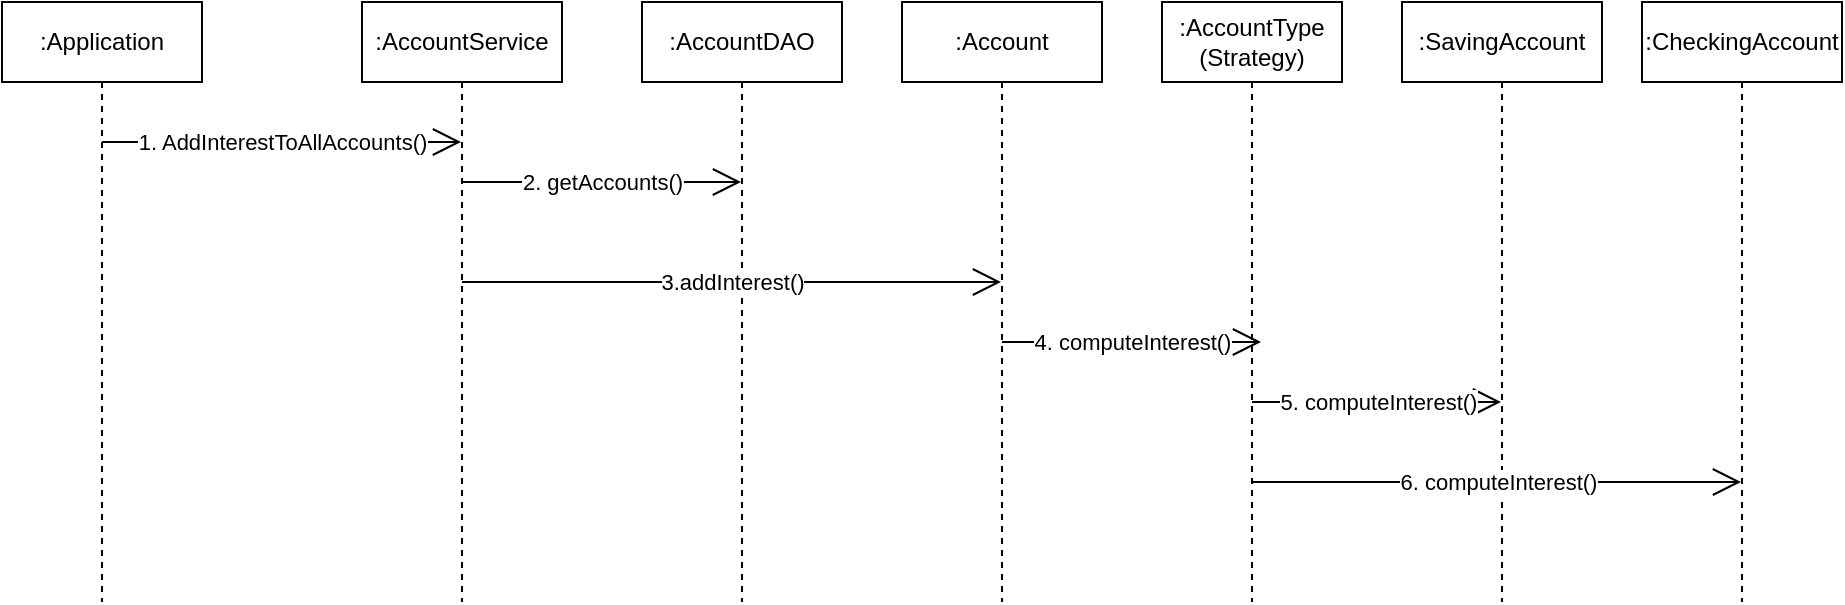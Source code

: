 <mxfile version="13.7.3" type="device"><diagram id="C5RBs43oDa-KdzZeNtuy" name="Page-1"><mxGraphModel dx="1346" dy="545" grid="1" gridSize="10" guides="1" tooltips="0" connect="1" arrows="1" fold="1" page="0" pageScale="1" pageWidth="827" pageHeight="1169" math="0" shadow="0"><root><mxCell id="WIyWlLk6GJQsqaUBKTNV-0"/><mxCell id="WIyWlLk6GJQsqaUBKTNV-1" parent="WIyWlLk6GJQsqaUBKTNV-0"/><mxCell id="Jgo5PGx3K5WTA3NZfeBy-63" value=":Application" style="shape=umlLifeline;perimeter=lifelinePerimeter;whiteSpace=wrap;html=1;container=1;collapsible=0;recursiveResize=0;outlineConnect=0;fontColor=#000000;" vertex="1" parent="WIyWlLk6GJQsqaUBKTNV-1"><mxGeometry x="-60" y="120" width="100" height="300" as="geometry"/></mxCell><mxCell id="Jgo5PGx3K5WTA3NZfeBy-64" value=":AccountService" style="shape=umlLifeline;perimeter=lifelinePerimeter;whiteSpace=wrap;html=1;container=1;collapsible=0;recursiveResize=0;outlineConnect=0;fontColor=#000000;" vertex="1" parent="WIyWlLk6GJQsqaUBKTNV-1"><mxGeometry x="120" y="120" width="100" height="300" as="geometry"/></mxCell><mxCell id="Jgo5PGx3K5WTA3NZfeBy-65" value=":AccountDAO" style="shape=umlLifeline;perimeter=lifelinePerimeter;whiteSpace=wrap;html=1;container=1;collapsible=0;recursiveResize=0;outlineConnect=0;fontColor=#000000;" vertex="1" parent="WIyWlLk6GJQsqaUBKTNV-1"><mxGeometry x="260" y="120" width="100" height="300" as="geometry"/></mxCell><mxCell id="Jgo5PGx3K5WTA3NZfeBy-66" value=":Account" style="shape=umlLifeline;perimeter=lifelinePerimeter;whiteSpace=wrap;html=1;container=1;collapsible=0;recursiveResize=0;outlineConnect=0;fontColor=#000000;" vertex="1" parent="WIyWlLk6GJQsqaUBKTNV-1"><mxGeometry x="390" y="120" width="100" height="300" as="geometry"/></mxCell><mxCell id="Jgo5PGx3K5WTA3NZfeBy-67" value=":AccountType&lt;br&gt;(Strategy)" style="shape=umlLifeline;perimeter=lifelinePerimeter;whiteSpace=wrap;html=1;container=1;collapsible=0;recursiveResize=0;outlineConnect=0;fontColor=#000000;" vertex="1" parent="WIyWlLk6GJQsqaUBKTNV-1"><mxGeometry x="520" y="120" width="90" height="300" as="geometry"/></mxCell><mxCell id="Jgo5PGx3K5WTA3NZfeBy-68" value=":SavingAccount" style="shape=umlLifeline;perimeter=lifelinePerimeter;whiteSpace=wrap;html=1;container=1;collapsible=0;recursiveResize=0;outlineConnect=0;fontColor=#000000;" vertex="1" parent="WIyWlLk6GJQsqaUBKTNV-1"><mxGeometry x="640" y="120" width="100" height="300" as="geometry"/></mxCell><mxCell id="Jgo5PGx3K5WTA3NZfeBy-69" value="1. AddInterestToAllAccounts()" style="endArrow=open;endFill=1;endSize=12;html=1;fontColor=#000000;" edge="1" parent="WIyWlLk6GJQsqaUBKTNV-1" source="Jgo5PGx3K5WTA3NZfeBy-63" target="Jgo5PGx3K5WTA3NZfeBy-64"><mxGeometry width="160" relative="1" as="geometry"><mxPoint x="330" y="320" as="sourcePoint"/><mxPoint x="490" y="320" as="targetPoint"/><Array as="points"><mxPoint x="120" y="190"/></Array></mxGeometry></mxCell><mxCell id="Jgo5PGx3K5WTA3NZfeBy-71" value="2. getAccounts()" style="endArrow=open;endFill=1;endSize=12;html=1;fontColor=#000000;" edge="1" parent="WIyWlLk6GJQsqaUBKTNV-1" source="Jgo5PGx3K5WTA3NZfeBy-64" target="Jgo5PGx3K5WTA3NZfeBy-65"><mxGeometry width="160" relative="1" as="geometry"><mxPoint x="9.5" y="200" as="sourcePoint"/><mxPoint x="179.5" y="200" as="targetPoint"/><Array as="points"><mxPoint x="170" y="210"/></Array></mxGeometry></mxCell><mxCell id="Jgo5PGx3K5WTA3NZfeBy-72" value="3.addInterest()" style="endArrow=open;endFill=1;endSize=12;html=1;fontColor=#000000;" edge="1" parent="WIyWlLk6GJQsqaUBKTNV-1" target="Jgo5PGx3K5WTA3NZfeBy-66"><mxGeometry width="160" relative="1" as="geometry"><mxPoint x="170" y="260" as="sourcePoint"/><mxPoint x="319.5" y="220" as="targetPoint"/><Array as="points"><mxPoint x="170" y="260"/></Array></mxGeometry></mxCell><mxCell id="Jgo5PGx3K5WTA3NZfeBy-73" value="4. computeInterest()" style="endArrow=open;endFill=1;endSize=12;html=1;fontColor=#000000;" edge="1" parent="WIyWlLk6GJQsqaUBKTNV-1" source="Jgo5PGx3K5WTA3NZfeBy-66"><mxGeometry width="160" relative="1" as="geometry"><mxPoint x="300" y="290" as="sourcePoint"/><mxPoint x="569.5" y="290" as="targetPoint"/><Array as="points"><mxPoint x="520" y="290"/></Array></mxGeometry></mxCell><mxCell id="Jgo5PGx3K5WTA3NZfeBy-74" value="5. computeInterest()" style="endArrow=open;endFill=1;endSize=12;html=1;fontColor=#000000;" edge="1" parent="WIyWlLk6GJQsqaUBKTNV-1" source="Jgo5PGx3K5WTA3NZfeBy-67" target="Jgo5PGx3K5WTA3NZfeBy-68"><mxGeometry width="160" relative="1" as="geometry"><mxPoint x="449.5" y="300" as="sourcePoint"/><mxPoint x="579.5" y="300" as="targetPoint"/><Array as="points"><mxPoint x="570" y="320"/><mxPoint x="660" y="320"/></Array></mxGeometry></mxCell><mxCell id="Jgo5PGx3K5WTA3NZfeBy-75" value=":CheckingAccount" style="shape=umlLifeline;perimeter=lifelinePerimeter;whiteSpace=wrap;html=1;container=1;collapsible=0;recursiveResize=0;outlineConnect=0;fontColor=#000000;" vertex="1" parent="WIyWlLk6GJQsqaUBKTNV-1"><mxGeometry x="760" y="120" width="100" height="300" as="geometry"/></mxCell><mxCell id="Jgo5PGx3K5WTA3NZfeBy-76" value="6. computeInterest()" style="endArrow=open;endFill=1;endSize=12;html=1;fontColor=#000000;" edge="1" parent="WIyWlLk6GJQsqaUBKTNV-1" source="Jgo5PGx3K5WTA3NZfeBy-67" target="Jgo5PGx3K5WTA3NZfeBy-75"><mxGeometry width="160" relative="1" as="geometry"><mxPoint x="574.5" y="330" as="sourcePoint"/><mxPoint x="699.5" y="330" as="targetPoint"/><Array as="points"><mxPoint x="580" y="360"/><mxPoint x="630" y="360"/><mxPoint x="750" y="360"/></Array></mxGeometry></mxCell></root></mxGraphModel></diagram></mxfile>
